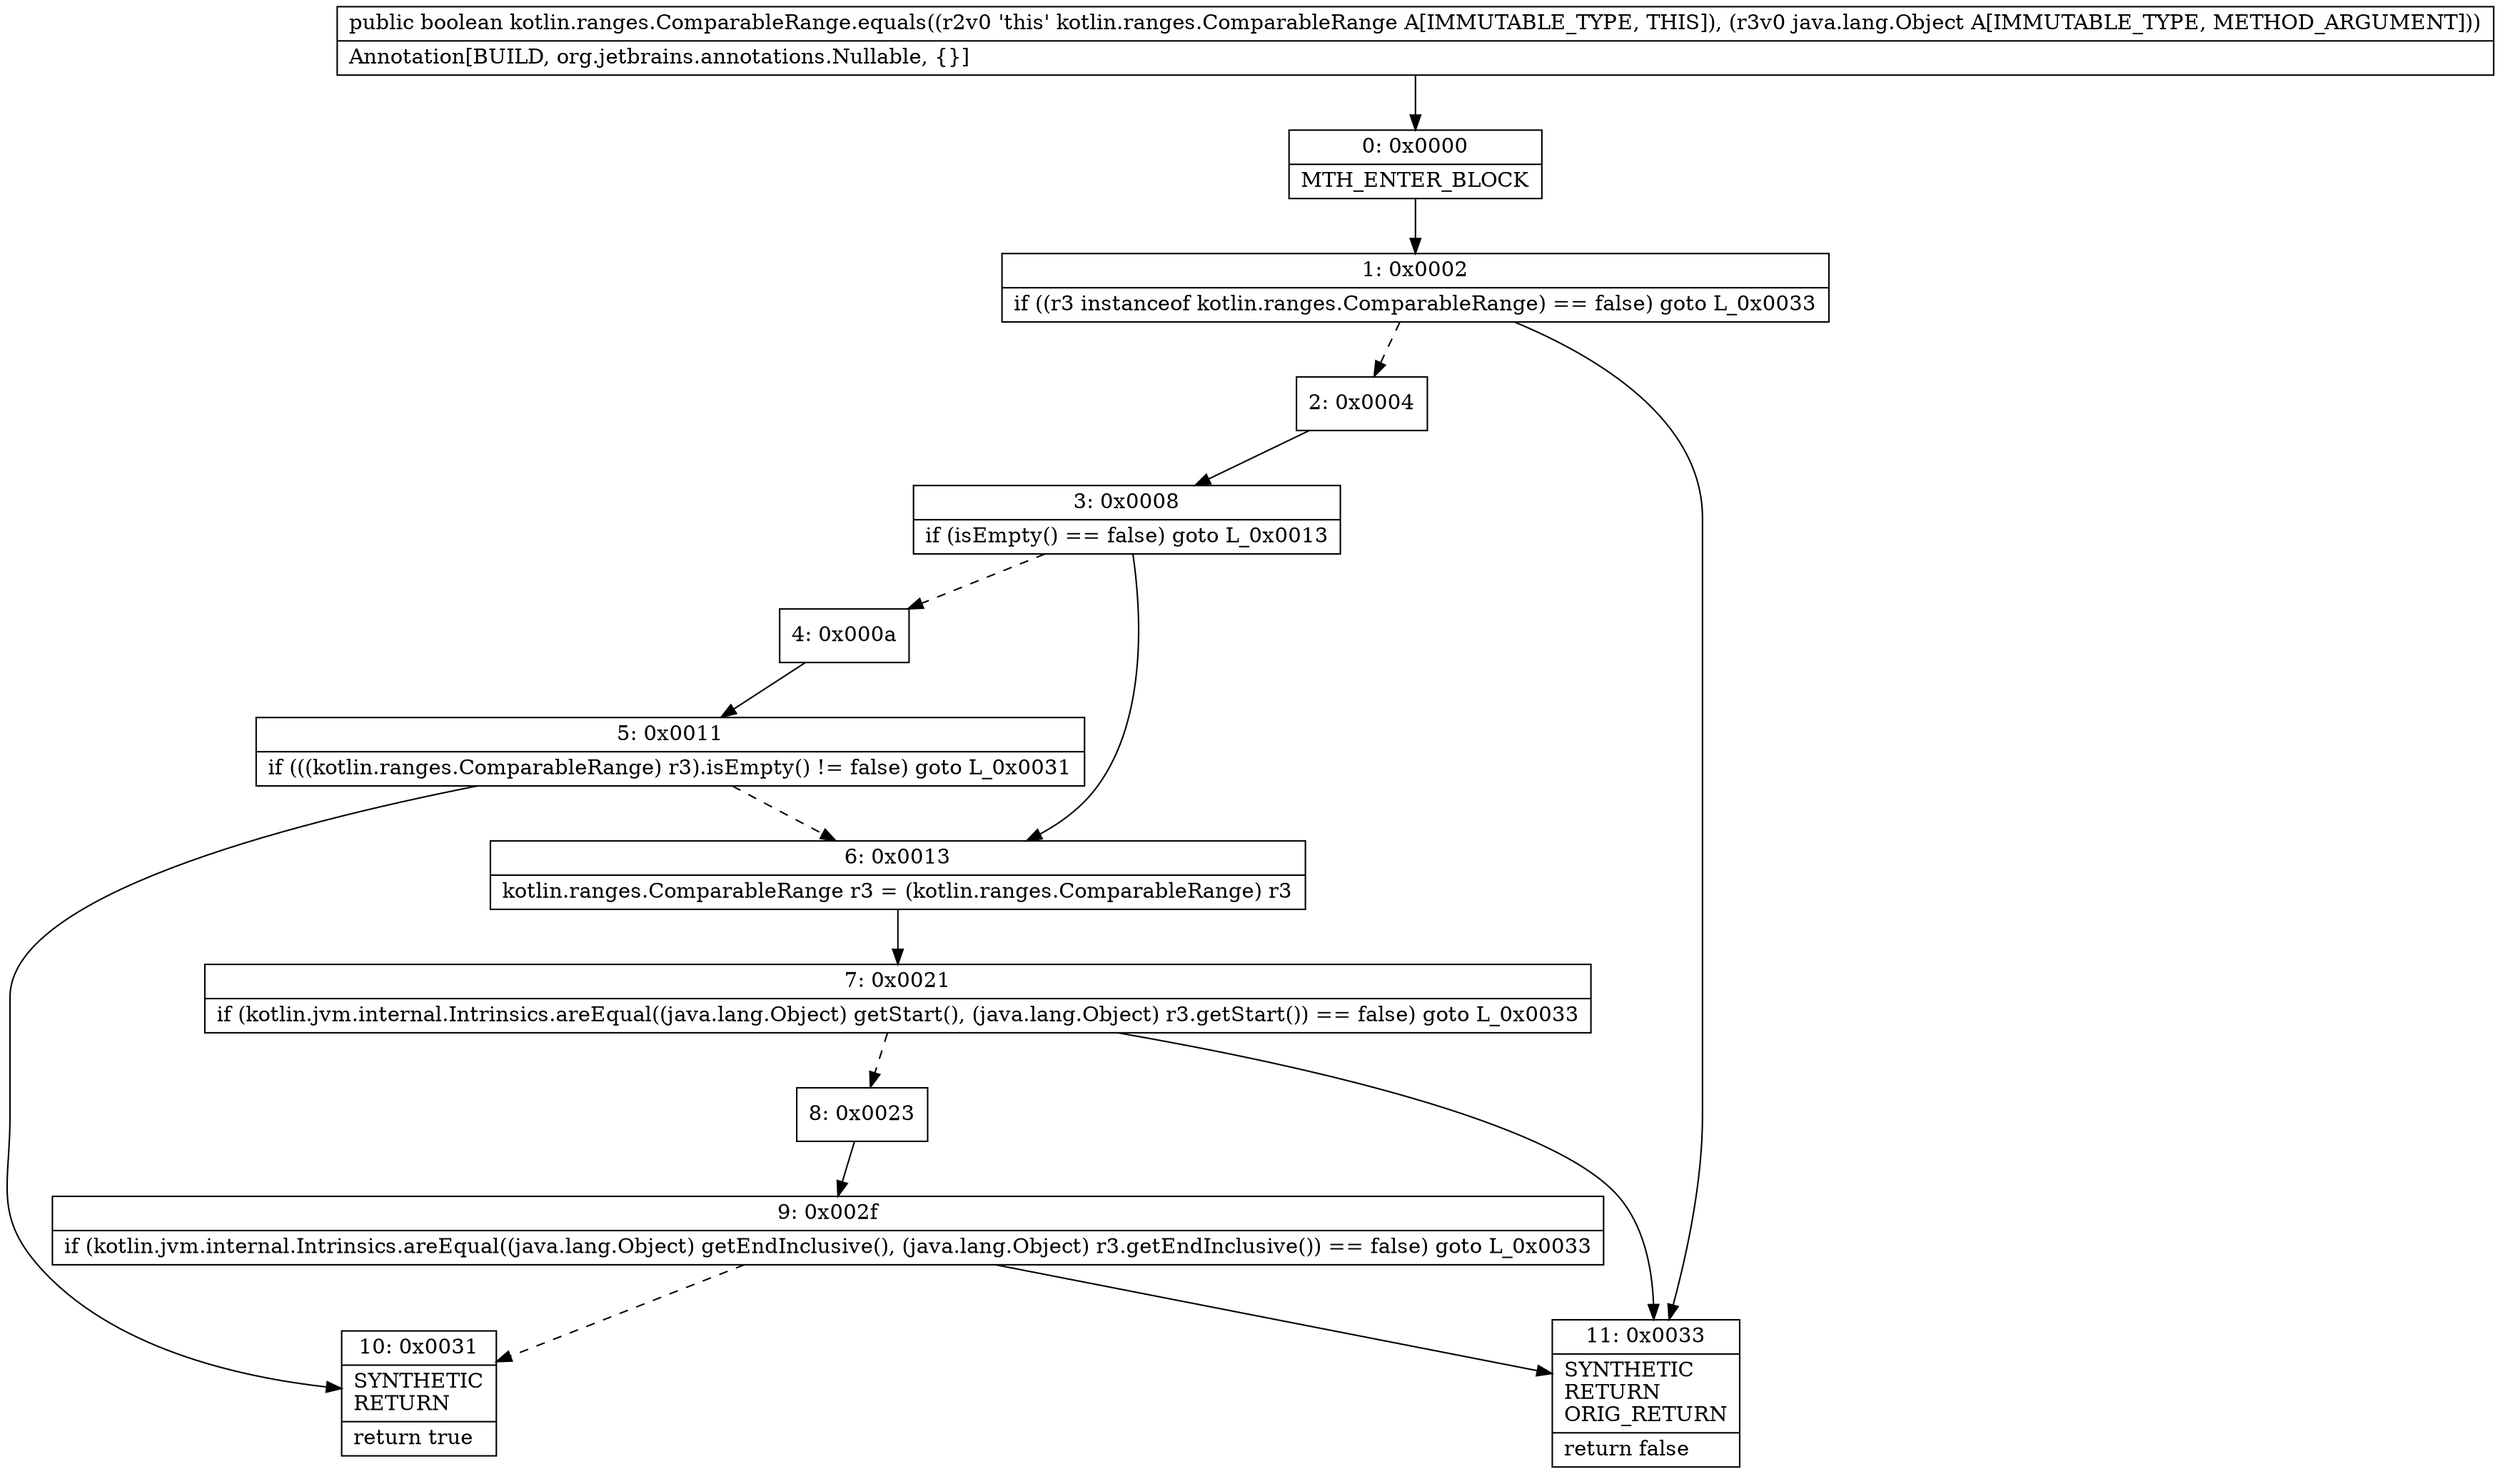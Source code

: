 digraph "CFG forkotlin.ranges.ComparableRange.equals(Ljava\/lang\/Object;)Z" {
Node_0 [shape=record,label="{0\:\ 0x0000|MTH_ENTER_BLOCK\l}"];
Node_1 [shape=record,label="{1\:\ 0x0002|if ((r3 instanceof kotlin.ranges.ComparableRange) == false) goto L_0x0033\l}"];
Node_2 [shape=record,label="{2\:\ 0x0004}"];
Node_3 [shape=record,label="{3\:\ 0x0008|if (isEmpty() == false) goto L_0x0013\l}"];
Node_4 [shape=record,label="{4\:\ 0x000a}"];
Node_5 [shape=record,label="{5\:\ 0x0011|if (((kotlin.ranges.ComparableRange) r3).isEmpty() != false) goto L_0x0031\l}"];
Node_6 [shape=record,label="{6\:\ 0x0013|kotlin.ranges.ComparableRange r3 = (kotlin.ranges.ComparableRange) r3\l}"];
Node_7 [shape=record,label="{7\:\ 0x0021|if (kotlin.jvm.internal.Intrinsics.areEqual((java.lang.Object) getStart(), (java.lang.Object) r3.getStart()) == false) goto L_0x0033\l}"];
Node_8 [shape=record,label="{8\:\ 0x0023}"];
Node_9 [shape=record,label="{9\:\ 0x002f|if (kotlin.jvm.internal.Intrinsics.areEqual((java.lang.Object) getEndInclusive(), (java.lang.Object) r3.getEndInclusive()) == false) goto L_0x0033\l}"];
Node_10 [shape=record,label="{10\:\ 0x0031|SYNTHETIC\lRETURN\l|return true\l}"];
Node_11 [shape=record,label="{11\:\ 0x0033|SYNTHETIC\lRETURN\lORIG_RETURN\l|return false\l}"];
MethodNode[shape=record,label="{public boolean kotlin.ranges.ComparableRange.equals((r2v0 'this' kotlin.ranges.ComparableRange A[IMMUTABLE_TYPE, THIS]), (r3v0 java.lang.Object A[IMMUTABLE_TYPE, METHOD_ARGUMENT]))  | Annotation[BUILD, org.jetbrains.annotations.Nullable, \{\}]\l}"];
MethodNode -> Node_0;
Node_0 -> Node_1;
Node_1 -> Node_2[style=dashed];
Node_1 -> Node_11;
Node_2 -> Node_3;
Node_3 -> Node_4[style=dashed];
Node_3 -> Node_6;
Node_4 -> Node_5;
Node_5 -> Node_6[style=dashed];
Node_5 -> Node_10;
Node_6 -> Node_7;
Node_7 -> Node_8[style=dashed];
Node_7 -> Node_11;
Node_8 -> Node_9;
Node_9 -> Node_10[style=dashed];
Node_9 -> Node_11;
}

